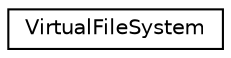 digraph "类继承关系图"
{
  edge [fontname="Helvetica",fontsize="10",labelfontname="Helvetica",labelfontsize="10"];
  node [fontname="Helvetica",fontsize="10",shape=record];
  rankdir="LR";
  Node0 [label="VirtualFileSystem",height=0.2,width=0.4,color="black", fillcolor="white", style="filled",URL="$d6/d21/class_virtual_file_system.html"];
}
